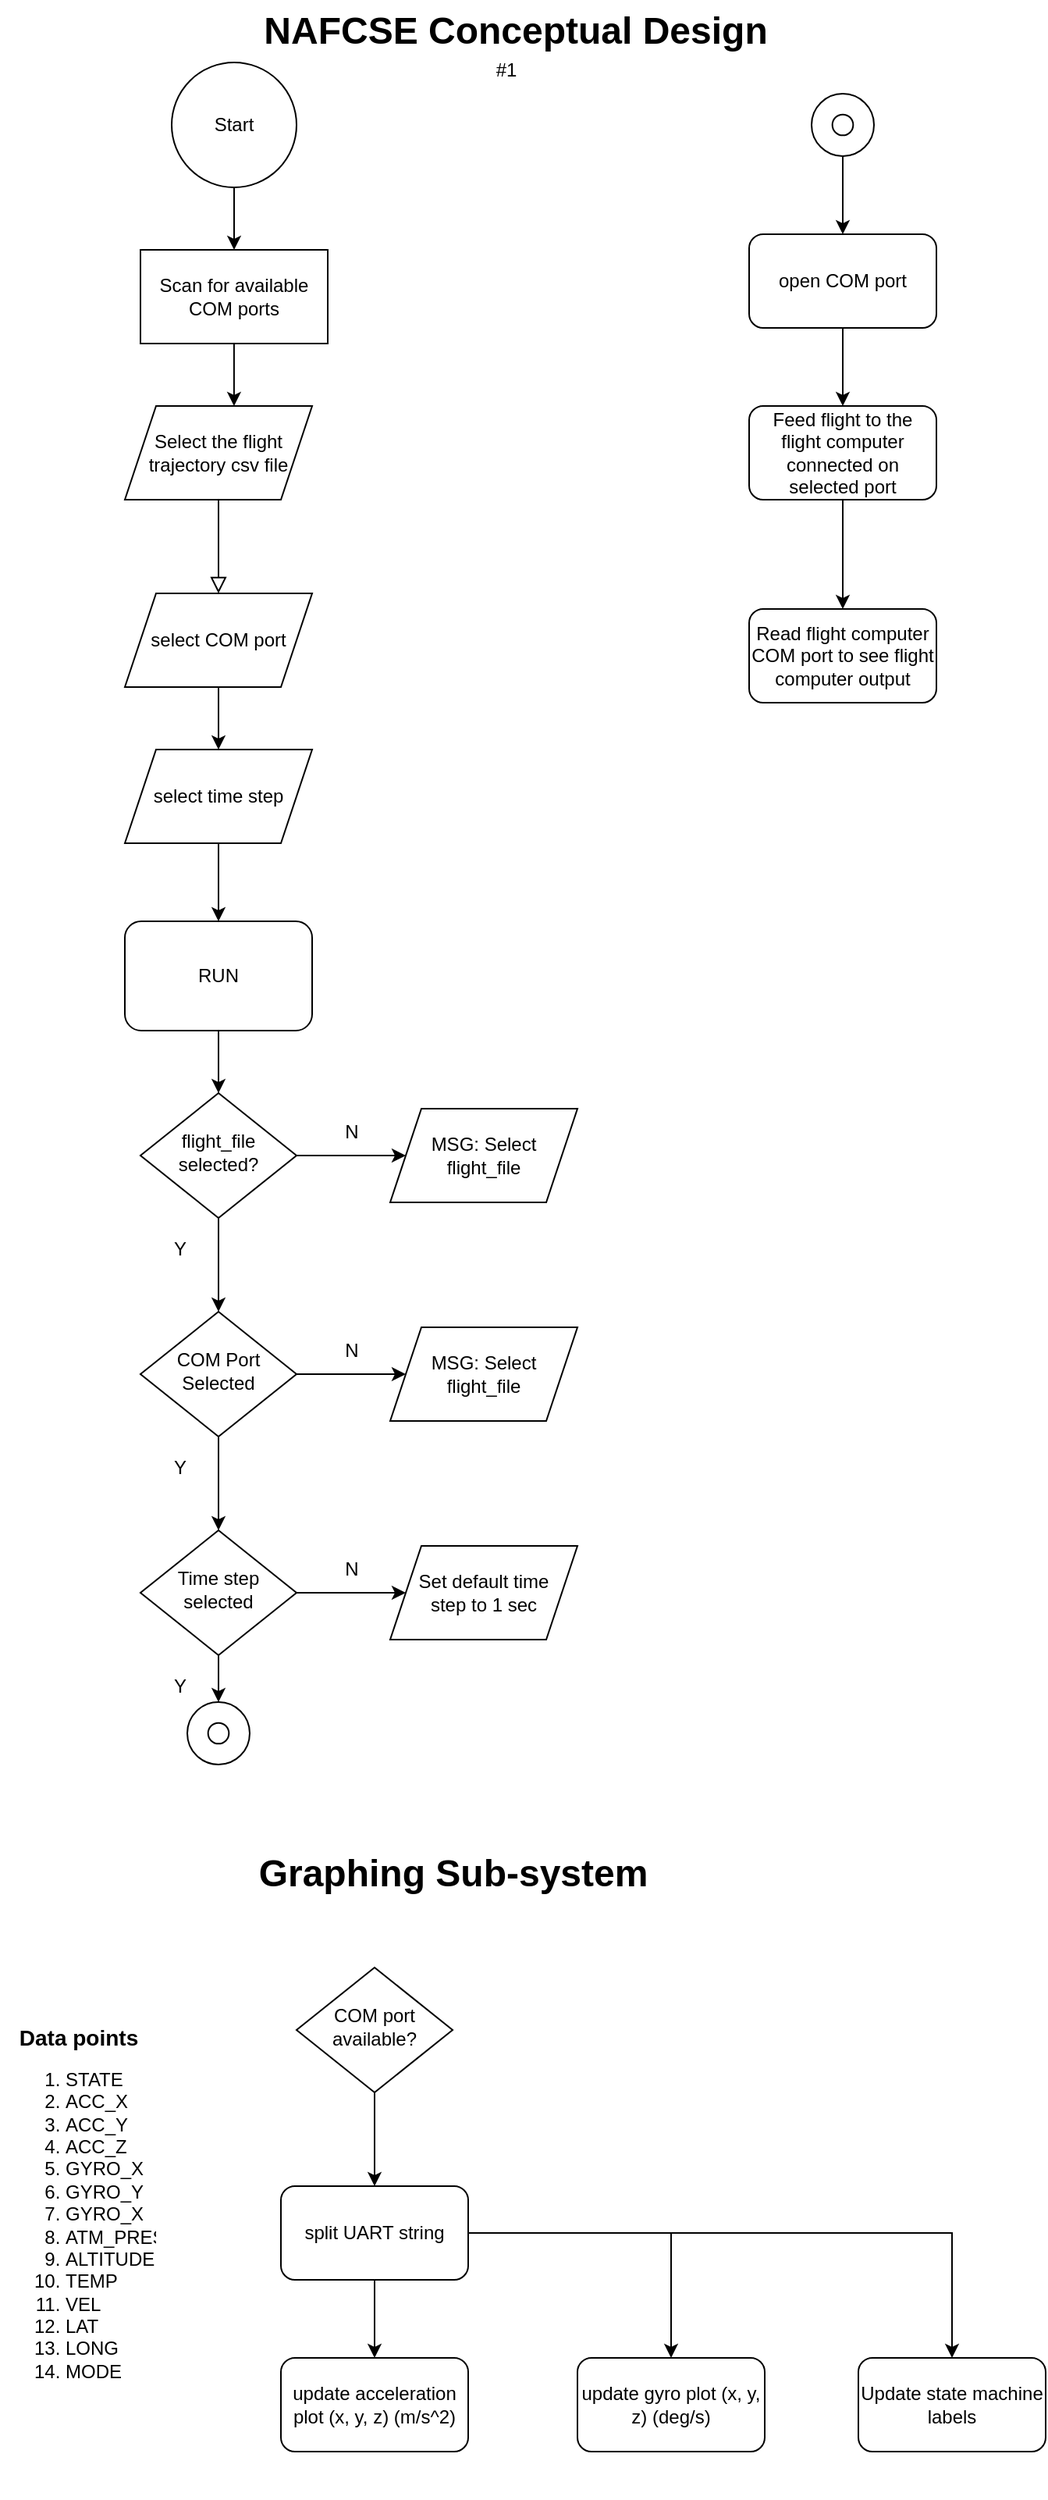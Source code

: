 <mxfile version="23.1.5" type="device">
  <diagram id="C5RBs43oDa-KdzZeNtuy" name="Page-1">
    <mxGraphModel dx="1098" dy="658" grid="1" gridSize="10" guides="1" tooltips="1" connect="1" arrows="1" fold="1" page="1" pageScale="1" pageWidth="827" pageHeight="1169" math="0" shadow="0">
      <root>
        <mxCell id="WIyWlLk6GJQsqaUBKTNV-0" />
        <mxCell id="WIyWlLk6GJQsqaUBKTNV-1" parent="WIyWlLk6GJQsqaUBKTNV-0" />
        <mxCell id="WIyWlLk6GJQsqaUBKTNV-2" value="" style="rounded=0;html=1;jettySize=auto;orthogonalLoop=1;fontSize=11;endArrow=block;endFill=0;endSize=8;strokeWidth=1;shadow=0;labelBackgroundColor=none;edgeStyle=orthogonalEdgeStyle;" parent="WIyWlLk6GJQsqaUBKTNV-1" edge="1">
          <mxGeometry relative="1" as="geometry">
            <mxPoint x="250" y="310" as="sourcePoint" />
            <mxPoint x="250" y="390" as="targetPoint" />
          </mxGeometry>
        </mxCell>
        <mxCell id="ZCOnZHZR5LrN24FwnGlQ-35" style="edgeStyle=orthogonalEdgeStyle;rounded=0;orthogonalLoop=1;jettySize=auto;html=1;" edge="1" parent="WIyWlLk6GJQsqaUBKTNV-1" source="ZCOnZHZR5LrN24FwnGlQ-0" target="ZCOnZHZR5LrN24FwnGlQ-34">
          <mxGeometry relative="1" as="geometry" />
        </mxCell>
        <mxCell id="ZCOnZHZR5LrN24FwnGlQ-0" value="Start" style="ellipse;whiteSpace=wrap;html=1;aspect=fixed;" vertex="1" parent="WIyWlLk6GJQsqaUBKTNV-1">
          <mxGeometry x="220" y="50" width="80" height="80" as="geometry" />
        </mxCell>
        <mxCell id="ZCOnZHZR5LrN24FwnGlQ-3" style="edgeStyle=orthogonalEdgeStyle;rounded=0;orthogonalLoop=1;jettySize=auto;html=1;entryX=0.5;entryY=0;entryDx=0;entryDy=0;" edge="1" parent="WIyWlLk6GJQsqaUBKTNV-1">
          <mxGeometry relative="1" as="geometry">
            <mxPoint x="250" y="430" as="sourcePoint" />
            <mxPoint x="250" y="490" as="targetPoint" />
          </mxGeometry>
        </mxCell>
        <mxCell id="ZCOnZHZR5LrN24FwnGlQ-10" style="edgeStyle=orthogonalEdgeStyle;rounded=0;orthogonalLoop=1;jettySize=auto;html=1;entryX=0.5;entryY=0;entryDx=0;entryDy=0;" edge="1" parent="WIyWlLk6GJQsqaUBKTNV-1" source="ZCOnZHZR5LrN24FwnGlQ-4" target="ZCOnZHZR5LrN24FwnGlQ-9">
          <mxGeometry relative="1" as="geometry" />
        </mxCell>
        <mxCell id="ZCOnZHZR5LrN24FwnGlQ-4" value="RUN" style="rounded=1;whiteSpace=wrap;html=1;fontSize=12;glass=0;strokeWidth=1;shadow=0;" vertex="1" parent="WIyWlLk6GJQsqaUBKTNV-1">
          <mxGeometry x="190" y="600" width="120" height="70" as="geometry" />
        </mxCell>
        <mxCell id="ZCOnZHZR5LrN24FwnGlQ-5" value="Select the flight trajectory csv file" style="shape=parallelogram;perimeter=parallelogramPerimeter;whiteSpace=wrap;html=1;fixedSize=1;" vertex="1" parent="WIyWlLk6GJQsqaUBKTNV-1">
          <mxGeometry x="190" y="270" width="120" height="60" as="geometry" />
        </mxCell>
        <mxCell id="ZCOnZHZR5LrN24FwnGlQ-6" value="select COM port" style="shape=parallelogram;perimeter=parallelogramPerimeter;whiteSpace=wrap;html=1;fixedSize=1;" vertex="1" parent="WIyWlLk6GJQsqaUBKTNV-1">
          <mxGeometry x="190" y="390" width="120" height="60" as="geometry" />
        </mxCell>
        <mxCell id="ZCOnZHZR5LrN24FwnGlQ-8" style="edgeStyle=orthogonalEdgeStyle;rounded=0;orthogonalLoop=1;jettySize=auto;html=1;entryX=0.5;entryY=0;entryDx=0;entryDy=0;" edge="1" parent="WIyWlLk6GJQsqaUBKTNV-1" source="ZCOnZHZR5LrN24FwnGlQ-7" target="ZCOnZHZR5LrN24FwnGlQ-4">
          <mxGeometry relative="1" as="geometry" />
        </mxCell>
        <mxCell id="ZCOnZHZR5LrN24FwnGlQ-7" value="select time step" style="shape=parallelogram;perimeter=parallelogramPerimeter;whiteSpace=wrap;html=1;fixedSize=1;" vertex="1" parent="WIyWlLk6GJQsqaUBKTNV-1">
          <mxGeometry x="190" y="490" width="120" height="60" as="geometry" />
        </mxCell>
        <mxCell id="ZCOnZHZR5LrN24FwnGlQ-12" style="edgeStyle=orthogonalEdgeStyle;rounded=0;orthogonalLoop=1;jettySize=auto;html=1;" edge="1" parent="WIyWlLk6GJQsqaUBKTNV-1" source="ZCOnZHZR5LrN24FwnGlQ-9" target="ZCOnZHZR5LrN24FwnGlQ-11">
          <mxGeometry relative="1" as="geometry" />
        </mxCell>
        <mxCell id="ZCOnZHZR5LrN24FwnGlQ-14" style="edgeStyle=orthogonalEdgeStyle;rounded=0;orthogonalLoop=1;jettySize=auto;html=1;" edge="1" parent="WIyWlLk6GJQsqaUBKTNV-1" source="ZCOnZHZR5LrN24FwnGlQ-9">
          <mxGeometry relative="1" as="geometry">
            <mxPoint x="250" y="850" as="targetPoint" />
          </mxGeometry>
        </mxCell>
        <mxCell id="ZCOnZHZR5LrN24FwnGlQ-9" value="flight_file selected?" style="rhombus;whiteSpace=wrap;html=1;shadow=0;fontFamily=Helvetica;fontSize=12;align=center;strokeWidth=1;spacing=6;spacingTop=-4;" vertex="1" parent="WIyWlLk6GJQsqaUBKTNV-1">
          <mxGeometry x="200" y="710" width="100" height="80" as="geometry" />
        </mxCell>
        <mxCell id="ZCOnZHZR5LrN24FwnGlQ-11" value="MSG: Select flight_file" style="shape=parallelogram;perimeter=parallelogramPerimeter;whiteSpace=wrap;html=1;fixedSize=1;" vertex="1" parent="WIyWlLk6GJQsqaUBKTNV-1">
          <mxGeometry x="360" y="720" width="120" height="60" as="geometry" />
        </mxCell>
        <mxCell id="ZCOnZHZR5LrN24FwnGlQ-13" value="N" style="text;html=1;align=center;verticalAlign=middle;resizable=0;points=[];autosize=1;strokeColor=none;fillColor=none;" vertex="1" parent="WIyWlLk6GJQsqaUBKTNV-1">
          <mxGeometry x="320" y="720" width="30" height="30" as="geometry" />
        </mxCell>
        <mxCell id="ZCOnZHZR5LrN24FwnGlQ-15" value="Y" style="text;html=1;align=center;verticalAlign=middle;resizable=0;points=[];autosize=1;strokeColor=none;fillColor=none;" vertex="1" parent="WIyWlLk6GJQsqaUBKTNV-1">
          <mxGeometry x="210" y="795" width="30" height="30" as="geometry" />
        </mxCell>
        <mxCell id="ZCOnZHZR5LrN24FwnGlQ-22" style="edgeStyle=orthogonalEdgeStyle;rounded=0;orthogonalLoop=1;jettySize=auto;html=1;" edge="1" parent="WIyWlLk6GJQsqaUBKTNV-1" source="ZCOnZHZR5LrN24FwnGlQ-24" target="ZCOnZHZR5LrN24FwnGlQ-25">
          <mxGeometry relative="1" as="geometry" />
        </mxCell>
        <mxCell id="ZCOnZHZR5LrN24FwnGlQ-23" style="edgeStyle=orthogonalEdgeStyle;rounded=0;orthogonalLoop=1;jettySize=auto;html=1;" edge="1" parent="WIyWlLk6GJQsqaUBKTNV-1" source="ZCOnZHZR5LrN24FwnGlQ-24">
          <mxGeometry relative="1" as="geometry">
            <mxPoint x="250" y="990" as="targetPoint" />
          </mxGeometry>
        </mxCell>
        <mxCell id="ZCOnZHZR5LrN24FwnGlQ-24" value="COM Port Selected" style="rhombus;whiteSpace=wrap;html=1;shadow=0;fontFamily=Helvetica;fontSize=12;align=center;strokeWidth=1;spacing=6;spacingTop=-4;" vertex="1" parent="WIyWlLk6GJQsqaUBKTNV-1">
          <mxGeometry x="200" y="850" width="100" height="80" as="geometry" />
        </mxCell>
        <mxCell id="ZCOnZHZR5LrN24FwnGlQ-25" value="MSG: Select flight_file" style="shape=parallelogram;perimeter=parallelogramPerimeter;whiteSpace=wrap;html=1;fixedSize=1;" vertex="1" parent="WIyWlLk6GJQsqaUBKTNV-1">
          <mxGeometry x="360" y="860" width="120" height="60" as="geometry" />
        </mxCell>
        <mxCell id="ZCOnZHZR5LrN24FwnGlQ-26" value="N" style="text;html=1;align=center;verticalAlign=middle;resizable=0;points=[];autosize=1;strokeColor=none;fillColor=none;" vertex="1" parent="WIyWlLk6GJQsqaUBKTNV-1">
          <mxGeometry x="320" y="860" width="30" height="30" as="geometry" />
        </mxCell>
        <mxCell id="ZCOnZHZR5LrN24FwnGlQ-27" value="Y" style="text;html=1;align=center;verticalAlign=middle;resizable=0;points=[];autosize=1;strokeColor=none;fillColor=none;" vertex="1" parent="WIyWlLk6GJQsqaUBKTNV-1">
          <mxGeometry x="210" y="935" width="30" height="30" as="geometry" />
        </mxCell>
        <mxCell id="ZCOnZHZR5LrN24FwnGlQ-28" style="edgeStyle=orthogonalEdgeStyle;rounded=0;orthogonalLoop=1;jettySize=auto;html=1;" edge="1" parent="WIyWlLk6GJQsqaUBKTNV-1" source="ZCOnZHZR5LrN24FwnGlQ-30" target="ZCOnZHZR5LrN24FwnGlQ-31">
          <mxGeometry relative="1" as="geometry" />
        </mxCell>
        <mxCell id="ZCOnZHZR5LrN24FwnGlQ-29" style="edgeStyle=orthogonalEdgeStyle;rounded=0;orthogonalLoop=1;jettySize=auto;html=1;" edge="1" parent="WIyWlLk6GJQsqaUBKTNV-1" source="ZCOnZHZR5LrN24FwnGlQ-30">
          <mxGeometry relative="1" as="geometry">
            <mxPoint x="250" y="1100" as="targetPoint" />
          </mxGeometry>
        </mxCell>
        <mxCell id="ZCOnZHZR5LrN24FwnGlQ-30" value="Time step selected" style="rhombus;whiteSpace=wrap;html=1;shadow=0;fontFamily=Helvetica;fontSize=12;align=center;strokeWidth=1;spacing=6;spacingTop=-4;" vertex="1" parent="WIyWlLk6GJQsqaUBKTNV-1">
          <mxGeometry x="200" y="990" width="100" height="80" as="geometry" />
        </mxCell>
        <mxCell id="ZCOnZHZR5LrN24FwnGlQ-31" value="Set default time &lt;br&gt;step to 1 sec" style="shape=parallelogram;perimeter=parallelogramPerimeter;whiteSpace=wrap;html=1;fixedSize=1;" vertex="1" parent="WIyWlLk6GJQsqaUBKTNV-1">
          <mxGeometry x="360" y="1000" width="120" height="60" as="geometry" />
        </mxCell>
        <mxCell id="ZCOnZHZR5LrN24FwnGlQ-32" value="N" style="text;html=1;align=center;verticalAlign=middle;resizable=0;points=[];autosize=1;strokeColor=none;fillColor=none;" vertex="1" parent="WIyWlLk6GJQsqaUBKTNV-1">
          <mxGeometry x="320" y="1000" width="30" height="30" as="geometry" />
        </mxCell>
        <mxCell id="ZCOnZHZR5LrN24FwnGlQ-33" value="Y" style="text;html=1;align=center;verticalAlign=middle;resizable=0;points=[];autosize=1;strokeColor=none;fillColor=none;" vertex="1" parent="WIyWlLk6GJQsqaUBKTNV-1">
          <mxGeometry x="210" y="1075" width="30" height="30" as="geometry" />
        </mxCell>
        <mxCell id="ZCOnZHZR5LrN24FwnGlQ-34" value="Scan for available COM ports" style="rounded=0;whiteSpace=wrap;html=1;" vertex="1" parent="WIyWlLk6GJQsqaUBKTNV-1">
          <mxGeometry x="200" y="170" width="120" height="60" as="geometry" />
        </mxCell>
        <mxCell id="ZCOnZHZR5LrN24FwnGlQ-37" style="edgeStyle=orthogonalEdgeStyle;rounded=0;orthogonalLoop=1;jettySize=auto;html=1;entryX=0.583;entryY=0;entryDx=0;entryDy=0;entryPerimeter=0;" edge="1" parent="WIyWlLk6GJQsqaUBKTNV-1" source="ZCOnZHZR5LrN24FwnGlQ-34" target="ZCOnZHZR5LrN24FwnGlQ-5">
          <mxGeometry relative="1" as="geometry" />
        </mxCell>
        <mxCell id="ZCOnZHZR5LrN24FwnGlQ-40" value="" style="group" vertex="1" connectable="0" parent="WIyWlLk6GJQsqaUBKTNV-1">
          <mxGeometry x="230" y="1100" width="40" height="40" as="geometry" />
        </mxCell>
        <mxCell id="ZCOnZHZR5LrN24FwnGlQ-39" value="" style="ellipse;whiteSpace=wrap;html=1;aspect=fixed;" vertex="1" parent="ZCOnZHZR5LrN24FwnGlQ-40">
          <mxGeometry width="40" height="40" as="geometry" />
        </mxCell>
        <mxCell id="ZCOnZHZR5LrN24FwnGlQ-38" value="" style="ellipse;whiteSpace=wrap;html=1;aspect=fixed;" vertex="1" parent="ZCOnZHZR5LrN24FwnGlQ-40">
          <mxGeometry x="13.333" y="13.333" width="13.333" height="13.333" as="geometry" />
        </mxCell>
        <mxCell id="ZCOnZHZR5LrN24FwnGlQ-43" value="" style="group" vertex="1" connectable="0" parent="WIyWlLk6GJQsqaUBKTNV-1">
          <mxGeometry x="630" y="70" width="40" height="40" as="geometry" />
        </mxCell>
        <mxCell id="ZCOnZHZR5LrN24FwnGlQ-44" value="" style="ellipse;whiteSpace=wrap;html=1;aspect=fixed;" vertex="1" parent="ZCOnZHZR5LrN24FwnGlQ-43">
          <mxGeometry width="40" height="40" as="geometry" />
        </mxCell>
        <mxCell id="ZCOnZHZR5LrN24FwnGlQ-45" value="" style="ellipse;whiteSpace=wrap;html=1;aspect=fixed;" vertex="1" parent="ZCOnZHZR5LrN24FwnGlQ-43">
          <mxGeometry x="13.333" y="13.333" width="13.333" height="13.333" as="geometry" />
        </mxCell>
        <mxCell id="ZCOnZHZR5LrN24FwnGlQ-52" style="edgeStyle=orthogonalEdgeStyle;rounded=0;orthogonalLoop=1;jettySize=auto;html=1;entryX=0.5;entryY=0;entryDx=0;entryDy=0;" edge="1" parent="WIyWlLk6GJQsqaUBKTNV-1" source="ZCOnZHZR5LrN24FwnGlQ-49" target="ZCOnZHZR5LrN24FwnGlQ-51">
          <mxGeometry relative="1" as="geometry" />
        </mxCell>
        <mxCell id="ZCOnZHZR5LrN24FwnGlQ-49" value="open COM port" style="rounded=1;whiteSpace=wrap;html=1;" vertex="1" parent="WIyWlLk6GJQsqaUBKTNV-1">
          <mxGeometry x="590" y="160" width="120" height="60" as="geometry" />
        </mxCell>
        <mxCell id="ZCOnZHZR5LrN24FwnGlQ-50" style="edgeStyle=orthogonalEdgeStyle;rounded=0;orthogonalLoop=1;jettySize=auto;html=1;entryX=0.5;entryY=0;entryDx=0;entryDy=0;" edge="1" parent="WIyWlLk6GJQsqaUBKTNV-1" source="ZCOnZHZR5LrN24FwnGlQ-44" target="ZCOnZHZR5LrN24FwnGlQ-49">
          <mxGeometry relative="1" as="geometry" />
        </mxCell>
        <mxCell id="ZCOnZHZR5LrN24FwnGlQ-54" style="edgeStyle=orthogonalEdgeStyle;rounded=0;orthogonalLoop=1;jettySize=auto;html=1;" edge="1" parent="WIyWlLk6GJQsqaUBKTNV-1" source="ZCOnZHZR5LrN24FwnGlQ-51" target="ZCOnZHZR5LrN24FwnGlQ-53">
          <mxGeometry relative="1" as="geometry" />
        </mxCell>
        <mxCell id="ZCOnZHZR5LrN24FwnGlQ-51" value="Feed flight to the flight computer connected on selected port" style="rounded=1;whiteSpace=wrap;html=1;" vertex="1" parent="WIyWlLk6GJQsqaUBKTNV-1">
          <mxGeometry x="590" y="270" width="120" height="60" as="geometry" />
        </mxCell>
        <mxCell id="ZCOnZHZR5LrN24FwnGlQ-53" value="Read flight computer COM port to see flight computer output" style="rounded=1;whiteSpace=wrap;html=1;" vertex="1" parent="WIyWlLk6GJQsqaUBKTNV-1">
          <mxGeometry x="590" y="400" width="120" height="60" as="geometry" />
        </mxCell>
        <mxCell id="ZCOnZHZR5LrN24FwnGlQ-55" value="NAFCSE Conceptual Design" style="text;strokeColor=none;fillColor=none;html=1;fontSize=24;fontStyle=1;verticalAlign=middle;align=center;" vertex="1" parent="WIyWlLk6GJQsqaUBKTNV-1">
          <mxGeometry x="390" y="10" width="100" height="40" as="geometry" />
        </mxCell>
        <mxCell id="ZCOnZHZR5LrN24FwnGlQ-56" value="#1" style="text;html=1;align=center;verticalAlign=middle;resizable=0;points=[];autosize=1;strokeColor=none;fillColor=none;" vertex="1" parent="WIyWlLk6GJQsqaUBKTNV-1">
          <mxGeometry x="414" y="40" width="40" height="30" as="geometry" />
        </mxCell>
        <mxCell id="ZCOnZHZR5LrN24FwnGlQ-57" value="Graphing Sub-system" style="text;strokeColor=none;fillColor=none;html=1;fontSize=24;fontStyle=1;verticalAlign=middle;align=center;" vertex="1" parent="WIyWlLk6GJQsqaUBKTNV-1">
          <mxGeometry x="350" y="1190" width="100" height="40" as="geometry" />
        </mxCell>
        <mxCell id="ZCOnZHZR5LrN24FwnGlQ-61" style="edgeStyle=orthogonalEdgeStyle;rounded=0;orthogonalLoop=1;jettySize=auto;html=1;" edge="1" parent="WIyWlLk6GJQsqaUBKTNV-1" source="ZCOnZHZR5LrN24FwnGlQ-59">
          <mxGeometry relative="1" as="geometry">
            <mxPoint x="350" y="1410" as="targetPoint" />
          </mxGeometry>
        </mxCell>
        <mxCell id="ZCOnZHZR5LrN24FwnGlQ-59" value="COM port available?" style="rhombus;whiteSpace=wrap;html=1;shadow=0;fontFamily=Helvetica;fontSize=12;align=center;strokeWidth=1;spacing=6;spacingTop=-4;" vertex="1" parent="WIyWlLk6GJQsqaUBKTNV-1">
          <mxGeometry x="300" y="1270" width="100" height="80" as="geometry" />
        </mxCell>
        <mxCell id="ZCOnZHZR5LrN24FwnGlQ-64" style="edgeStyle=orthogonalEdgeStyle;rounded=0;orthogonalLoop=1;jettySize=auto;html=1;entryX=0.5;entryY=0;entryDx=0;entryDy=0;" edge="1" parent="WIyWlLk6GJQsqaUBKTNV-1" source="ZCOnZHZR5LrN24FwnGlQ-62" target="ZCOnZHZR5LrN24FwnGlQ-63">
          <mxGeometry relative="1" as="geometry" />
        </mxCell>
        <mxCell id="ZCOnZHZR5LrN24FwnGlQ-66" style="edgeStyle=orthogonalEdgeStyle;rounded=0;orthogonalLoop=1;jettySize=auto;html=1;" edge="1" parent="WIyWlLk6GJQsqaUBKTNV-1" source="ZCOnZHZR5LrN24FwnGlQ-62" target="ZCOnZHZR5LrN24FwnGlQ-65">
          <mxGeometry relative="1" as="geometry" />
        </mxCell>
        <mxCell id="ZCOnZHZR5LrN24FwnGlQ-68" style="edgeStyle=orthogonalEdgeStyle;rounded=0;orthogonalLoop=1;jettySize=auto;html=1;entryX=0.5;entryY=0;entryDx=0;entryDy=0;" edge="1" parent="WIyWlLk6GJQsqaUBKTNV-1" source="ZCOnZHZR5LrN24FwnGlQ-62" target="ZCOnZHZR5LrN24FwnGlQ-67">
          <mxGeometry relative="1" as="geometry" />
        </mxCell>
        <mxCell id="ZCOnZHZR5LrN24FwnGlQ-62" value="split UART string" style="rounded=1;whiteSpace=wrap;html=1;" vertex="1" parent="WIyWlLk6GJQsqaUBKTNV-1">
          <mxGeometry x="290" y="1410" width="120" height="60" as="geometry" />
        </mxCell>
        <mxCell id="ZCOnZHZR5LrN24FwnGlQ-63" value="update acceleration plot (x, y, z) (m/s^2)" style="rounded=1;whiteSpace=wrap;html=1;" vertex="1" parent="WIyWlLk6GJQsqaUBKTNV-1">
          <mxGeometry x="290" y="1520" width="120" height="60" as="geometry" />
        </mxCell>
        <mxCell id="ZCOnZHZR5LrN24FwnGlQ-65" value="update gyro plot (x, y, z) (deg/s)" style="rounded=1;whiteSpace=wrap;html=1;" vertex="1" parent="WIyWlLk6GJQsqaUBKTNV-1">
          <mxGeometry x="480" y="1520" width="120" height="60" as="geometry" />
        </mxCell>
        <mxCell id="ZCOnZHZR5LrN24FwnGlQ-67" value="Update state machine labels" style="rounded=1;whiteSpace=wrap;html=1;" vertex="1" parent="WIyWlLk6GJQsqaUBKTNV-1">
          <mxGeometry x="660" y="1520" width="120" height="60" as="geometry" />
        </mxCell>
        <mxCell id="ZCOnZHZR5LrN24FwnGlQ-83" value="&lt;ol&gt;&lt;li style=&quot;border-color: var(--border-color);&quot;&gt;STATE&lt;/li&gt;&lt;li style=&quot;border-color: var(--border-color);&quot;&gt;&lt;span style=&quot;background-color: initial;&quot;&gt;ACC_X&lt;/span&gt;&lt;/li&gt;&lt;li style=&quot;border-color: var(--border-color);&quot;&gt;ACC_Y&lt;/li&gt;&lt;li style=&quot;border-color: var(--border-color);&quot;&gt;ACC_Z&lt;/li&gt;&lt;li style=&quot;border-color: var(--border-color);&quot;&gt;GYRO_X&lt;/li&gt;&lt;li style=&quot;border-color: var(--border-color);&quot;&gt;GYRO_Y&lt;/li&gt;&lt;li style=&quot;border-color: var(--border-color);&quot;&gt;GYRO_X&lt;/li&gt;&lt;li style=&quot;border-color: var(--border-color);&quot;&gt;ATM_PRESSURE&lt;/li&gt;&lt;li style=&quot;border-color: var(--border-color);&quot;&gt;ALTITUDE&lt;/li&gt;&lt;li style=&quot;border-color: var(--border-color);&quot;&gt;TEMP&lt;/li&gt;&lt;li style=&quot;border-color: var(--border-color);&quot;&gt;VEL&lt;/li&gt;&lt;li style=&quot;border-color: var(--border-color);&quot;&gt;LAT&lt;/li&gt;&lt;li style=&quot;border-color: var(--border-color);&quot;&gt;LONG&lt;/li&gt;&lt;li style=&quot;border-color: var(--border-color);&quot;&gt;MODE&lt;/li&gt;&lt;/ol&gt;" style="text;strokeColor=none;fillColor=none;html=1;whiteSpace=wrap;verticalAlign=middle;overflow=hidden;" vertex="1" parent="WIyWlLk6GJQsqaUBKTNV-1">
          <mxGeometry x="110" y="1260" width="100" height="350" as="geometry" />
        </mxCell>
        <mxCell id="ZCOnZHZR5LrN24FwnGlQ-84" value="&lt;b&gt;&lt;font style=&quot;font-size: 14px;&quot;&gt;Data points&lt;/font&gt;&lt;/b&gt;" style="text;html=1;align=center;verticalAlign=middle;resizable=0;points=[];autosize=1;strokeColor=none;fillColor=none;" vertex="1" parent="WIyWlLk6GJQsqaUBKTNV-1">
          <mxGeometry x="110" y="1300" width="100" height="30" as="geometry" />
        </mxCell>
      </root>
    </mxGraphModel>
  </diagram>
</mxfile>
